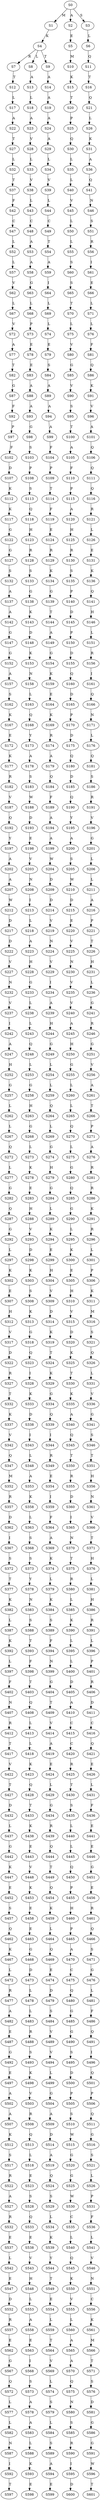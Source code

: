 strict digraph  {
	S0 -> S1 [ label = M ];
	S0 -> S2 [ label = A ];
	S0 -> S3 [ label = S ];
	S1 -> S4 [ label = K ];
	S2 -> S5 [ label = E ];
	S3 -> S6 [ label = L ];
	S4 -> S7 [ label = R ];
	S4 -> S8 [ label = L ];
	S4 -> S9 [ label = T ];
	S5 -> S10 [ label = M ];
	S6 -> S11 [ label = Q ];
	S7 -> S12 [ label = T ];
	S8 -> S13 [ label = A ];
	S9 -> S14 [ label = A ];
	S10 -> S15 [ label = K ];
	S11 -> S16 [ label = T ];
	S12 -> S17 [ label = L ];
	S13 -> S18 [ label = L ];
	S14 -> S19 [ label = A ];
	S15 -> S20 [ label = T ];
	S16 -> S21 [ label = Q ];
	S17 -> S22 [ label = A ];
	S18 -> S23 [ label = A ];
	S19 -> S24 [ label = A ];
	S20 -> S25 [ label = P ];
	S21 -> S26 [ label = L ];
	S22 -> S27 [ label = T ];
	S23 -> S28 [ label = V ];
	S24 -> S29 [ label = A ];
	S25 -> S30 [ label = Q ];
	S26 -> S31 [ label = K ];
	S27 -> S32 [ label = L ];
	S28 -> S33 [ label = L ];
	S29 -> S34 [ label = L ];
	S30 -> S35 [ label = L ];
	S31 -> S36 [ label = A ];
	S32 -> S37 [ label = T ];
	S33 -> S38 [ label = V ];
	S34 -> S39 [ label = V ];
	S35 -> S40 [ label = L ];
	S36 -> S41 [ label = Q ];
	S37 -> S42 [ label = F ];
	S38 -> S43 [ label = L ];
	S39 -> S44 [ label = L ];
	S40 -> S45 [ label = V ];
	S41 -> S46 [ label = N ];
	S42 -> S47 [ label = C ];
	S43 -> S48 [ label = C ];
	S44 -> S49 [ label = C ];
	S45 -> S50 [ label = L ];
	S46 -> S51 [ label = S ];
	S47 -> S52 [ label = L ];
	S48 -> S53 [ label = A ];
	S49 -> S54 [ label = T ];
	S50 -> S55 [ label = L ];
	S51 -> S56 [ label = R ];
	S52 -> S57 [ label = L ];
	S53 -> S58 [ label = A ];
	S54 -> S59 [ label = A ];
	S55 -> S60 [ label = S ];
	S56 -> S61 [ label = I ];
	S57 -> S62 [ label = V ];
	S58 -> S63 [ label = G ];
	S59 -> S64 [ label = I ];
	S60 -> S65 [ label = S ];
	S61 -> S66 [ label = E ];
	S62 -> S67 [ label = L ];
	S63 -> S68 [ label = L ];
	S64 -> S69 [ label = L ];
	S65 -> S70 [ label = T ];
	S66 -> S71 [ label = L ];
	S67 -> S72 [ label = V ];
	S68 -> S73 [ label = P ];
	S69 -> S74 [ label = L ];
	S70 -> S75 [ label = L ];
	S71 -> S76 [ label = L ];
	S72 -> S77 [ label = A ];
	S73 -> S78 [ label = E ];
	S74 -> S79 [ label = E ];
	S75 -> S80 [ label = V ];
	S76 -> S81 [ label = F ];
	S77 -> S82 [ label = T ];
	S78 -> S83 [ label = E ];
	S79 -> S84 [ label = S ];
	S80 -> S85 [ label = G ];
	S81 -> S86 [ label = Q ];
	S82 -> S87 [ label = G ];
	S83 -> S88 [ label = A ];
	S84 -> S89 [ label = A ];
	S85 -> S90 [ label = V ];
	S86 -> S91 [ label = K ];
	S87 -> S92 [ label = F ];
	S88 -> S93 [ label = A ];
	S89 -> S94 [ label = A ];
	S90 -> S95 [ label = S ];
	S91 -> S96 [ label = V ];
	S92 -> S97 [ label = P ];
	S93 -> S98 [ label = G ];
	S94 -> S99 [ label = A ];
	S95 -> S100 [ label = T ];
	S96 -> S101 [ label = A ];
	S97 -> S102 [ label = F ];
	S98 -> S103 [ label = S ];
	S99 -> S104 [ label = F ];
	S100 -> S105 [ label = A ];
	S101 -> S106 [ label = Q ];
	S102 -> S107 [ label = D ];
	S103 -> S108 [ label = P ];
	S104 -> S109 [ label = P ];
	S105 -> S110 [ label = F ];
	S106 -> S111 [ label = Q ];
	S107 -> S112 [ label = K ];
	S108 -> S113 [ label = S ];
	S109 -> S114 [ label = T ];
	S110 -> S115 [ label = P ];
	S111 -> S116 [ label = Q ];
	S112 -> S117 [ label = K ];
	S113 -> S118 [ label = Q ];
	S114 -> S119 [ label = F ];
	S115 -> S120 [ label = A ];
	S116 -> S121 [ label = R ];
	S117 -> S122 [ label = G ];
	S118 -> S123 [ label = H ];
	S119 -> S124 [ label = E ];
	S120 -> S125 [ label = H ];
	S121 -> S126 [ label = L ];
	S122 -> S127 [ label = G ];
	S123 -> S128 [ label = R ];
	S124 -> S129 [ label = R ];
	S125 -> S130 [ label = R ];
	S126 -> S131 [ label = E ];
	S127 -> S132 [ label = S ];
	S128 -> S133 [ label = S ];
	S129 -> S134 [ label = K ];
	S130 -> S135 [ label = S ];
	S131 -> S136 [ label = K ];
	S132 -> S137 [ label = A ];
	S133 -> S138 [ label = G ];
	S134 -> S139 [ label = G ];
	S135 -> S140 [ label = P ];
	S136 -> S141 [ label = Q ];
	S137 -> S142 [ label = A ];
	S138 -> S143 [ label = K ];
	S139 -> S144 [ label = T ];
	S140 -> S145 [ label = D ];
	S141 -> S146 [ label = H ];
	S142 -> S147 [ label = G ];
	S143 -> S148 [ label = D ];
	S144 -> S149 [ label = A ];
	S145 -> S150 [ label = P ];
	S146 -> S151 [ label = L ];
	S147 -> S152 [ label = G ];
	S148 -> S153 [ label = K ];
	S149 -> S154 [ label = G ];
	S150 -> S155 [ label = D ];
	S151 -> S156 [ label = R ];
	S152 -> S157 [ label = A ];
	S153 -> S158 [ label = N ];
	S154 -> S159 [ label = K ];
	S155 -> S160 [ label = Q ];
	S156 -> S161 [ label = I ];
	S157 -> S162 [ label = S ];
	S158 -> S163 [ label = L ];
	S159 -> S164 [ label = E ];
	S160 -> S165 [ label = D ];
	S161 -> S166 [ label = Q ];
	S162 -> S167 [ label = K ];
	S163 -> S168 [ label = Q ];
	S164 -> S169 [ label = K ];
	S165 -> S170 [ label = P ];
	S166 -> S171 [ label = N ];
	S167 -> S172 [ label = E ];
	S168 -> S173 [ label = Y ];
	S169 -> S174 [ label = R ];
	S170 -> S175 [ label = D ];
	S171 -> S176 [ label = L ];
	S172 -> S177 [ label = K ];
	S173 -> S178 [ label = A ];
	S174 -> S179 [ label = A ];
	S175 -> S180 [ label = Q ];
	S176 -> S181 [ label = Q ];
	S177 -> S182 [ label = R ];
	S178 -> S183 [ label = S ];
	S179 -> S184 [ label = Q ];
	S180 -> S185 [ label = D ];
	S181 -> S186 [ label = S ];
	S182 -> S187 [ label = V ];
	S183 -> S188 [ label = W ];
	S184 -> S189 [ label = F ];
	S185 -> S190 [ label = Q ];
	S186 -> S191 [ label = R ];
	S187 -> S192 [ label = Q ];
	S188 -> S193 [ label = D ];
	S189 -> S194 [ label = A ];
	S190 -> S195 [ label = Y ];
	S191 -> S196 [ label = V ];
	S192 -> S197 [ label = Y ];
	S193 -> S198 [ label = E ];
	S194 -> S199 [ label = A ];
	S195 -> S200 [ label = A ];
	S196 -> S201 [ label = G ];
	S197 -> S202 [ label = A ];
	S198 -> S203 [ label = V ];
	S199 -> S204 [ label = W ];
	S200 -> S205 [ label = S ];
	S201 -> S206 [ label = L ];
	S202 -> S207 [ label = A ];
	S203 -> S208 [ label = N ];
	S204 -> S209 [ label = D ];
	S205 -> S210 [ label = W ];
	S206 -> S211 [ label = L ];
	S207 -> S212 [ label = W ];
	S208 -> S213 [ label = I ];
	S209 -> S214 [ label = D ];
	S210 -> S215 [ label = D ];
	S211 -> S216 [ label = A ];
	S212 -> S217 [ label = D ];
	S213 -> S218 [ label = L ];
	S214 -> S219 [ label = V ];
	S215 -> S220 [ label = E ];
	S216 -> S221 [ label = P ];
	S217 -> S222 [ label = D ];
	S218 -> S223 [ label = A ];
	S219 -> S224 [ label = N ];
	S220 -> S225 [ label = V ];
	S221 -> S226 [ label = T ];
	S222 -> S227 [ label = V ];
	S223 -> S228 [ label = H ];
	S224 -> S229 [ label = V ];
	S225 -> S230 [ label = N ];
	S226 -> S231 [ label = H ];
	S227 -> S232 [ label = N ];
	S228 -> S233 [ label = G ];
	S229 -> S234 [ label = I ];
	S230 -> S235 [ label = V ];
	S231 -> S236 [ label = L ];
	S232 -> S237 [ label = V ];
	S233 -> S238 [ label = L ];
	S234 -> S239 [ label = A ];
	S235 -> S240 [ label = V ];
	S236 -> S241 [ label = G ];
	S237 -> S242 [ label = I ];
	S238 -> S243 [ label = L ];
	S239 -> S244 [ label = H ];
	S240 -> S245 [ label = A ];
	S241 -> S246 [ label = R ];
	S242 -> S247 [ label = A ];
	S243 -> S248 [ label = Q ];
	S244 -> S249 [ label = G ];
	S245 -> S250 [ label = H ];
	S246 -> S251 [ label = G ];
	S247 -> S252 [ label = H ];
	S248 -> S253 [ label = L ];
	S249 -> S254 [ label = L ];
	S250 -> S255 [ label = G ];
	S251 -> S256 [ label = V ];
	S252 -> S257 [ label = G ];
	S253 -> S258 [ label = G ];
	S254 -> S259 [ label = L ];
	S255 -> S260 [ label = L ];
	S256 -> S261 [ label = A ];
	S257 -> S262 [ label = L ];
	S258 -> S263 [ label = H ];
	S259 -> S264 [ label = Q ];
	S260 -> S265 [ label = L ];
	S261 -> S266 [ label = T ];
	S262 -> S267 [ label = L ];
	S263 -> S268 [ label = G ];
	S264 -> S269 [ label = L ];
	S265 -> S270 [ label = Q ];
	S266 -> S271 [ label = P ];
	S267 -> S272 [ label = Q ];
	S268 -> S273 [ label = L ];
	S269 -> S274 [ label = G ];
	S270 -> S275 [ label = L ];
	S271 -> S276 [ label = A ];
	S272 -> S277 [ label = L ];
	S273 -> S278 [ label = K ];
	S274 -> S279 [ label = H ];
	S275 -> S280 [ label = G ];
	S276 -> S281 [ label = R ];
	S277 -> S282 [ label = G ];
	S278 -> S283 [ label = E ];
	S279 -> S284 [ label = G ];
	S280 -> S285 [ label = Q ];
	S281 -> S286 [ label = R ];
	S282 -> S287 [ label = Q ];
	S283 -> S288 [ label = H ];
	S284 -> S289 [ label = L ];
	S285 -> S290 [ label = G ];
	S286 -> S291 [ label = K ];
	S287 -> S292 [ label = G ];
	S288 -> S293 [ label = V ];
	S289 -> S294 [ label = K ];
	S290 -> S295 [ label = L ];
	S291 -> S296 [ label = R ];
	S292 -> S297 [ label = L ];
	S293 -> S298 [ label = D ];
	S294 -> S299 [ label = E ];
	S295 -> S300 [ label = K ];
	S296 -> S301 [ label = L ];
	S297 -> S302 [ label = K ];
	S298 -> S303 [ label = K ];
	S299 -> S304 [ label = H ];
	S300 -> S305 [ label = E ];
	S301 -> S306 [ label = P ];
	S302 -> S307 [ label = E ];
	S303 -> S308 [ label = S ];
	S304 -> S309 [ label = V ];
	S305 -> S310 [ label = H ];
	S306 -> S311 [ label = K ];
	S307 -> S312 [ label = H ];
	S308 -> S313 [ label = K ];
	S309 -> S314 [ label = D ];
	S310 -> S315 [ label = V ];
	S311 -> S316 [ label = M ];
	S312 -> S317 [ label = V ];
	S313 -> S318 [ label = G ];
	S314 -> S319 [ label = K ];
	S315 -> S320 [ label = D ];
	S316 -> S321 [ label = S ];
	S317 -> S322 [ label = D ];
	S318 -> S323 [ label = Q ];
	S319 -> S324 [ label = T ];
	S320 -> S325 [ label = K ];
	S321 -> S326 [ label = Q ];
	S322 -> S327 [ label = R ];
	S323 -> S328 [ label = I ];
	S324 -> S329 [ label = K ];
	S325 -> S330 [ label = T ];
	S326 -> S331 [ label = L ];
	S327 -> S332 [ label = T ];
	S328 -> S333 [ label = K ];
	S329 -> S334 [ label = G ];
	S330 -> S335 [ label = K ];
	S331 -> S336 [ label = V ];
	S332 -> S337 [ label = K ];
	S333 -> S338 [ label = D ];
	S334 -> S339 [ label = Q ];
	S335 -> S340 [ label = A ];
	S336 -> S341 [ label = G ];
	S337 -> S342 [ label = V ];
	S338 -> S343 [ label = I ];
	S339 -> S344 [ label = I ];
	S340 -> S345 [ label = Q ];
	S341 -> S346 [ label = S ];
	S342 -> S347 [ label = Q ];
	S343 -> S348 [ label = L ];
	S344 -> S349 [ label = R ];
	S345 -> S350 [ label = T ];
	S346 -> S351 [ label = T ];
	S347 -> S352 [ label = M ];
	S348 -> S353 [ label = A ];
	S349 -> S354 [ label = E ];
	S350 -> S355 [ label = R ];
	S351 -> S356 [ label = H ];
	S352 -> S357 [ label = R ];
	S353 -> S358 [ label = K ];
	S354 -> S359 [ label = I ];
	S355 -> S360 [ label = D ];
	S356 -> S361 [ label = N ];
	S357 -> S362 [ label = D ];
	S358 -> S363 [ label = L ];
	S359 -> S364 [ label = F ];
	S360 -> S365 [ label = I ];
	S361 -> S366 [ label = V ];
	S362 -> S367 [ label = I ];
	S363 -> S368 [ label = S ];
	S364 -> S369 [ label = A ];
	S365 -> S370 [ label = N ];
	S366 -> S371 [ label = T ];
	S367 -> S372 [ label = S ];
	S368 -> S373 [ label = S ];
	S369 -> S374 [ label = K ];
	S370 -> S375 [ label = T ];
	S371 -> S376 [ label = H ];
	S372 -> S377 [ label = T ];
	S373 -> S378 [ label = Y ];
	S374 -> S379 [ label = L ];
	S375 -> S380 [ label = R ];
	S376 -> S381 [ label = L ];
	S377 -> S382 [ label = K ];
	S378 -> S383 [ label = N ];
	S379 -> S384 [ label = K ];
	S380 -> S385 [ label = L ];
	S381 -> S386 [ label = H ];
	S382 -> S387 [ label = L ];
	S383 -> S388 [ label = S ];
	S384 -> S389 [ label = S ];
	S385 -> S390 [ label = K ];
	S386 -> S391 [ label = R ];
	S387 -> S392 [ label = K ];
	S388 -> S393 [ label = T ];
	S389 -> S394 [ label = F ];
	S390 -> S395 [ label = L ];
	S391 -> S396 [ label = L ];
	S392 -> S397 [ label = L ];
	S393 -> S398 [ label = F ];
	S394 -> S399 [ label = N ];
	S395 -> S400 [ label = L ];
	S396 -> S401 [ label = P ];
	S397 -> S402 [ label = F ];
	S398 -> S403 [ label = T ];
	S399 -> S404 [ label = G ];
	S400 -> S405 [ label = D ];
	S401 -> S406 [ label = R ];
	S402 -> S407 [ label = N ];
	S403 -> S408 [ label = Q ];
	S404 -> S409 [ label = T ];
	S405 -> S410 [ label = A ];
	S406 -> S411 [ label = D ];
	S407 -> S412 [ label = R ];
	S408 -> S413 [ label = L ];
	S409 -> S414 [ label = V ];
	S410 -> S415 [ label = C ];
	S411 -> S416 [ label = C ];
	S412 -> S417 [ label = T ];
	S413 -> S418 [ label = L ];
	S414 -> S419 [ label = A ];
	S415 -> S420 [ label = C ];
	S416 -> S421 [ label = Q ];
	S417 -> S422 [ label = V ];
	S418 -> S423 [ label = K ];
	S419 -> S424 [ label = E ];
	S420 -> S425 [ label = R ];
	S421 -> S426 [ label = E ];
	S422 -> S427 [ label = T ];
	S423 -> S428 [ label = Q ];
	S424 -> S429 [ label = L ];
	S425 -> S430 [ label = T ];
	S426 -> S431 [ label = L ];
	S427 -> S432 [ label = D ];
	S428 -> S433 [ label = T ];
	S429 -> S434 [ label = G ];
	S430 -> S435 [ label = S ];
	S431 -> S436 [ label = F ];
	S432 -> S437 [ label = L ];
	S433 -> S438 [ label = K ];
	S434 -> S439 [ label = R ];
	S435 -> S440 [ label = L ];
	S436 -> S441 [ label = E ];
	S437 -> S442 [ label = G ];
	S438 -> S443 [ label = E ];
	S439 -> S444 [ label = Q ];
	S440 -> S445 [ label = L ];
	S441 -> S446 [ label = E ];
	S442 -> S447 [ label = K ];
	S443 -> S448 [ label = V ];
	S444 -> S449 [ label = T ];
	S445 -> S450 [ label = Q ];
	S446 -> S451 [ label = G ];
	S447 -> S452 [ label = E ];
	S448 -> S453 [ label = K ];
	S449 -> S454 [ label = Q ];
	S450 -> S455 [ label = P ];
	S451 -> S456 [ label = E ];
	S452 -> S457 [ label = S ];
	S453 -> S458 [ label = E ];
	S454 -> S459 [ label = K ];
	S455 -> S460 [ label = H ];
	S456 -> S461 [ label = R ];
	S457 -> S462 [ label = Q ];
	S458 -> S463 [ label = E ];
	S459 -> S464 [ label = L ];
	S460 -> S465 [ label = P ];
	S461 -> S466 [ label = Q ];
	S462 -> S467 [ label = K ];
	S463 -> S468 [ label = G ];
	S464 -> S469 [ label = Q ];
	S465 -> S470 [ label = A ];
	S466 -> S471 [ label = S ];
	S467 -> S472 [ label = L ];
	S468 -> S473 [ label = D ];
	S469 -> S474 [ label = E ];
	S470 -> S475 [ label = C ];
	S471 -> S476 [ label = G ];
	S472 -> S477 [ label = R ];
	S473 -> S478 [ label = L ];
	S474 -> S479 [ label = D ];
	S475 -> S480 [ label = Q ];
	S476 -> S481 [ label = L ];
	S477 -> S482 [ label = A ];
	S478 -> S483 [ label = L ];
	S479 -> S484 [ label = S ];
	S480 -> S485 [ label = G ];
	S481 -> S486 [ label = F ];
	S482 -> S487 [ label = E ];
	S483 -> S488 [ label = R ];
	S484 -> S489 [ label = V ];
	S485 -> S490 [ label = G ];
	S486 -> S491 [ label = Q ];
	S487 -> S492 [ label = G ];
	S488 -> S493 [ label = S ];
	S489 -> S494 [ label = V ];
	S490 -> S495 [ label = S ];
	S491 -> S496 [ label = I ];
	S492 -> S497 [ label = E ];
	S493 -> S498 [ label = K ];
	S494 -> S499 [ label = L ];
	S495 -> S500 [ label = D ];
	S496 -> S501 [ label = Q ];
	S497 -> S502 [ label = A ];
	S498 -> S503 [ label = V ];
	S499 -> S504 [ label = G ];
	S500 -> S505 [ label = P ];
	S501 -> S506 [ label = P ];
	S502 -> S507 [ label = A ];
	S503 -> S508 [ label = R ];
	S504 -> S509 [ label = A ];
	S505 -> S510 [ label = S ];
	S506 -> S511 [ label = Q ];
	S507 -> S512 [ label = K ];
	S508 -> S513 [ label = Q ];
	S509 -> S514 [ label = D ];
	S510 -> S515 [ label = W ];
	S511 -> S516 [ label = G ];
	S512 -> S517 [ label = S ];
	S513 -> S518 [ label = L ];
	S514 -> S519 [ label = A ];
	S515 -> S520 [ label = G ];
	S516 -> S521 [ label = S ];
	S517 -> S522 [ label = R ];
	S518 -> S523 [ label = E ];
	S519 -> S524 [ label = Q ];
	S520 -> S525 [ label = G ];
	S521 -> S526 [ label = L ];
	S522 -> S527 [ label = A ];
	S523 -> S528 [ label = S ];
	S524 -> S529 [ label = S ];
	S525 -> S530 [ label = W ];
	S526 -> S531 [ label = P ];
	S527 -> S532 [ label = R ];
	S528 -> S533 [ label = Q ];
	S529 -> S534 [ label = L ];
	S530 -> S535 [ label = C ];
	S531 -> S536 [ label = F ];
	S532 -> S537 [ label = E ];
	S533 -> S538 [ label = E ];
	S534 -> S539 [ label = K ];
	S535 -> S540 [ label = L ];
	S536 -> S541 [ label = L ];
	S537 -> S542 [ label = L ];
	S538 -> S543 [ label = V ];
	S539 -> S544 [ label = Y ];
	S540 -> S545 [ label = Q ];
	S541 -> S546 [ label = V ];
	S542 -> S547 [ label = E ];
	S543 -> S548 [ label = H ];
	S544 -> S549 [ label = T ];
	S545 -> S550 [ label = K ];
	S546 -> S551 [ label = N ];
	S547 -> S552 [ label = D ];
	S548 -> S553 [ label = L ];
	S549 -> S554 [ label = E ];
	S550 -> S555 [ label = V ];
	S551 -> S556 [ label = C ];
	S552 -> S557 [ label = R ];
	S553 -> S558 [ label = A ];
	S554 -> S559 [ label = L ];
	S555 -> S560 [ label = L ];
	S556 -> S561 [ label = K ];
	S557 -> S562 [ label = E ];
	S558 -> S563 [ label = E ];
	S559 -> S564 [ label = T ];
	S560 -> S565 [ label = A ];
	S561 -> S566 [ label = M ];
	S562 -> S567 [ label = G ];
	S563 -> S568 [ label = I ];
	S564 -> S569 [ label = V ];
	S565 -> S570 [ label = A ];
	S566 -> S571 [ label = T ];
	S567 -> S572 [ label = Q ];
	S568 -> S573 [ label = S ];
	S569 -> S574 [ label = L ];
	S570 -> S575 [ label = Q ];
	S571 -> S576 [ label = S ];
	S572 -> S577 [ label = L ];
	S573 -> S578 [ label = A ];
	S574 -> S579 [ label = S ];
	S575 -> S580 [ label = N ];
	S576 -> S581 [ label = D ];
	S577 -> S582 [ label = L ];
	S578 -> S583 [ label = A ];
	S579 -> S584 [ label = L ];
	S580 -> S585 [ label = S ];
	S581 -> S586 [ label = G ];
	S582 -> S587 [ label = N ];
	S583 -> S588 [ label = L ];
	S584 -> S589 [ label = S ];
	S585 -> S590 [ label = R ];
	S586 -> S591 [ label = G ];
	S587 -> S592 [ label = I ];
	S588 -> S593 [ label = K ];
	S589 -> S594 [ label = A ];
	S590 -> S595 [ label = I ];
	S591 -> S596 [ label = W ];
	S592 -> S597 [ label = T ];
	S593 -> S598 [ label = E ];
	S594 -> S599 [ label = E ];
	S595 -> S600 [ label = D ];
	S596 -> S601 [ label = T ];
}
